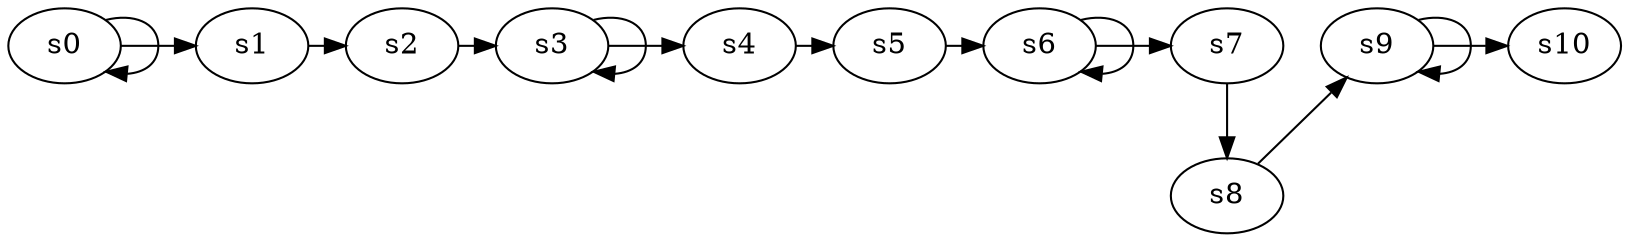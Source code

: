 digraph game_0130_chain_11 {
    s0 [name="s0", player=0, target=1];
    s1 [name="s1", player=1];
    s2 [name="s2", player=0, target=1];
    s3 [name="s3", player=1, target=1];
    s4 [name="s4", player=0];
    s5 [name="s5", player=1];
    s6 [name="s6", player=0];
    s7 [name="s7", player=1];
    s8 [name="s8", player=0];
    s9 [name="s9", player=1];
    s10 [name="s10", player=0, target=1];

    s0 -> s1 [constraint="time == 1 || time == 2 || time == 9 || time == 10"];
    s1 -> s2 [constraint="time % 3 == 0"];
    s2 -> s3 [constraint="time == 2 || time == 4 || time == 11"];
    s3 -> s4 [constraint="time % 4 == 0"];
    s4 -> s5 [constraint="time % 2 == 0"];
    s5 -> s6 [constraint="time == 14 || time == 17"];
    s6 -> s7 [constraint="time == 1 || time == 5 || time == 7 || time == 19"];
    s7 -> s8;
    s8 -> s9 [constraint="time == 6 || time == 9"];
    s9 -> s10 [constraint="time == 0 || time == 8 || time == 9 || time == 11 || time == 14"];
    s0 -> s0 [constraint="time % 4 == 0"];
    s3 -> s3 [constraint="time % 3 == 0"];
    s6 -> s6 [constraint="time % 3 == 0"];
    s9 -> s9 [constraint="time % 4 == 0"];
}
